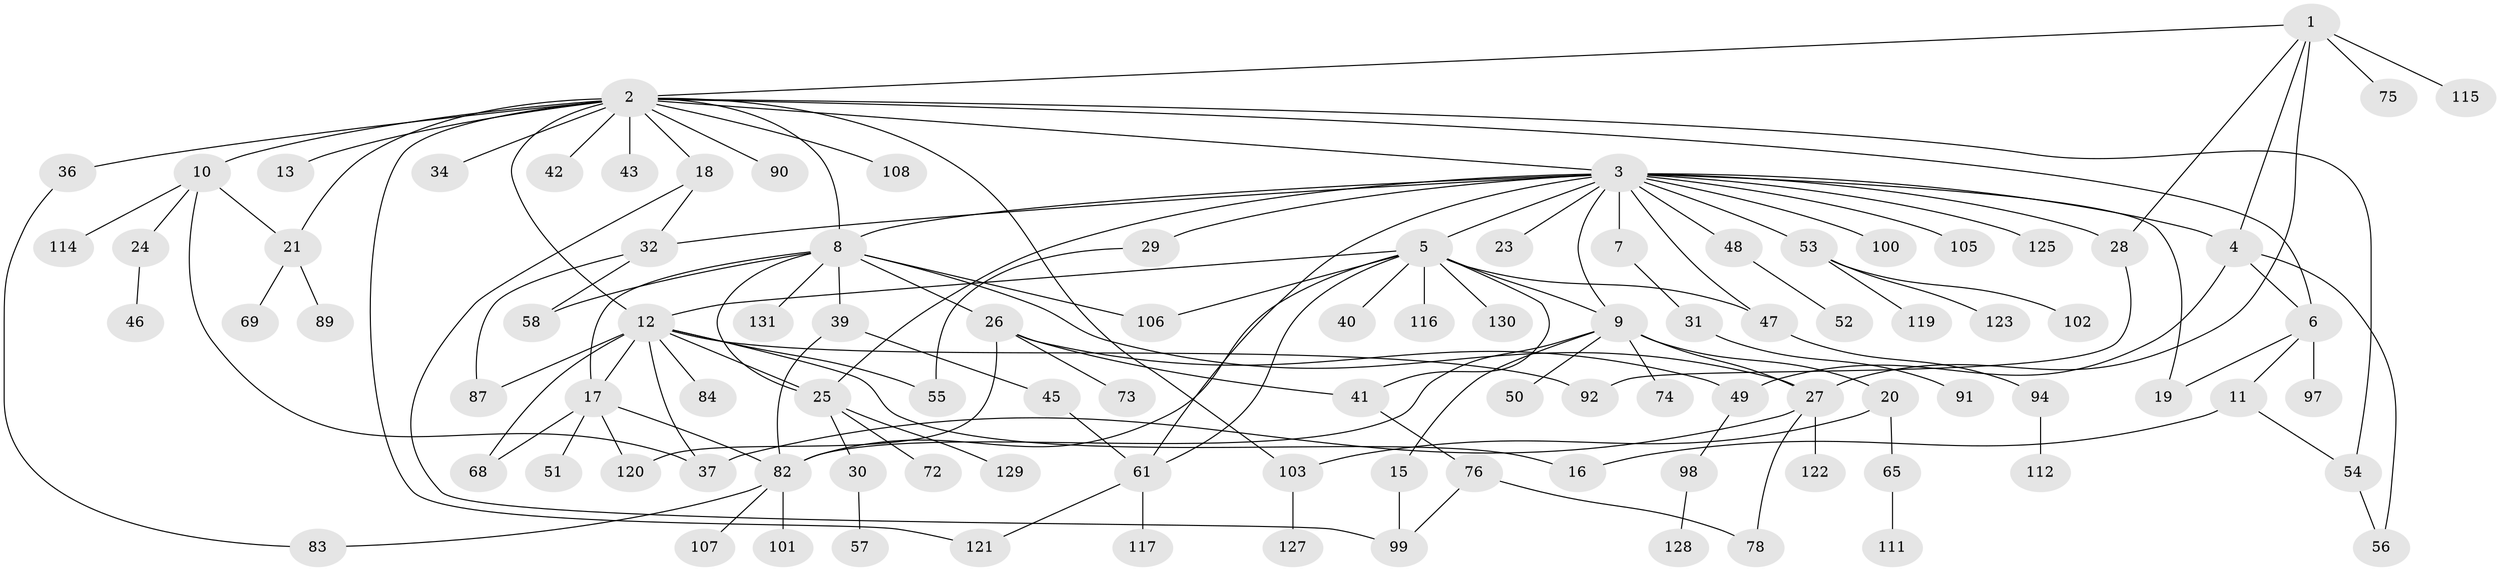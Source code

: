 // Generated by graph-tools (version 1.1) at 2025/23/03/03/25 07:23:55]
// undirected, 99 vertices, 138 edges
graph export_dot {
graph [start="1"]
  node [color=gray90,style=filled];
  1;
  2 [super="+35"];
  3 [super="+63"];
  4 [super="+86"];
  5 [super="+79"];
  6 [super="+59"];
  7;
  8 [super="+64"];
  9 [super="+95"];
  10 [super="+22"];
  11 [super="+81"];
  12 [super="+14"];
  13;
  15 [super="+62"];
  16;
  17 [super="+113"];
  18 [super="+132"];
  19;
  20 [super="+44"];
  21 [super="+33"];
  23;
  24 [super="+88"];
  25 [super="+38"];
  26 [super="+67"];
  27 [super="+96"];
  28;
  29 [super="+80"];
  30 [super="+110"];
  31;
  32;
  34;
  36;
  37 [super="+85"];
  39 [super="+66"];
  40;
  41;
  42;
  43 [super="+104"];
  45;
  46;
  47 [super="+70"];
  48;
  49 [super="+77"];
  50;
  51;
  52;
  53 [super="+60"];
  54 [super="+109"];
  55;
  56;
  57;
  58;
  61 [super="+71"];
  65;
  68;
  69;
  72;
  73;
  74;
  75;
  76 [super="+126"];
  78;
  82 [super="+124"];
  83 [super="+93"];
  84;
  87;
  89;
  90;
  91;
  92;
  94;
  97;
  98;
  99;
  100;
  101;
  102;
  103 [super="+118"];
  105;
  106;
  107;
  108;
  111;
  112;
  114;
  115;
  116;
  117;
  119;
  120;
  121;
  122;
  123;
  125;
  127;
  128;
  129;
  130;
  131;
  1 -- 2;
  1 -- 27;
  1 -- 28;
  1 -- 75;
  1 -- 115;
  1 -- 4;
  2 -- 3;
  2 -- 6;
  2 -- 8;
  2 -- 10 [weight=2];
  2 -- 12;
  2 -- 13;
  2 -- 18;
  2 -- 21;
  2 -- 34;
  2 -- 36;
  2 -- 90;
  2 -- 42;
  2 -- 121;
  2 -- 43;
  2 -- 108;
  2 -- 54;
  2 -- 103;
  3 -- 4;
  3 -- 5;
  3 -- 7;
  3 -- 8;
  3 -- 9;
  3 -- 19;
  3 -- 23;
  3 -- 25;
  3 -- 28;
  3 -- 29;
  3 -- 32;
  3 -- 48;
  3 -- 53;
  3 -- 61;
  3 -- 100;
  3 -- 105;
  3 -- 125;
  3 -- 47;
  4 -- 6;
  4 -- 49;
  4 -- 56;
  5 -- 9;
  5 -- 12;
  5 -- 40;
  5 -- 41;
  5 -- 47;
  5 -- 61;
  5 -- 82;
  5 -- 106;
  5 -- 116;
  5 -- 130;
  6 -- 11;
  6 -- 19;
  6 -- 97;
  7 -- 31;
  8 -- 17;
  8 -- 25;
  8 -- 26;
  8 -- 27;
  8 -- 39;
  8 -- 58;
  8 -- 106;
  8 -- 131;
  9 -- 15;
  9 -- 20;
  9 -- 27;
  9 -- 50;
  9 -- 74;
  9 -- 82;
  10 -- 114;
  10 -- 37;
  10 -- 24;
  10 -- 21;
  11 -- 16;
  11 -- 54;
  12 -- 68;
  12 -- 37;
  12 -- 16;
  12 -- 17;
  12 -- 84;
  12 -- 55;
  12 -- 87;
  12 -- 25;
  12 -- 92;
  15 -- 99;
  17 -- 51;
  17 -- 82;
  17 -- 120;
  17 -- 68;
  18 -- 32;
  18 -- 99;
  20 -- 65;
  20 -- 103;
  21 -- 69;
  21 -- 89;
  24 -- 46;
  25 -- 30;
  25 -- 72;
  25 -- 129;
  26 -- 73;
  26 -- 49;
  26 -- 120;
  26 -- 41;
  27 -- 37;
  27 -- 122;
  27 -- 78;
  28 -- 92;
  29 -- 55;
  30 -- 57;
  31 -- 91;
  32 -- 58;
  32 -- 87;
  36 -- 83;
  39 -- 45;
  39 -- 82;
  41 -- 76;
  45 -- 61;
  47 -- 94;
  48 -- 52;
  49 -- 98;
  53 -- 102;
  53 -- 119;
  53 -- 123;
  54 -- 56;
  61 -- 117;
  61 -- 121;
  65 -- 111;
  76 -- 78;
  76 -- 99;
  82 -- 101;
  82 -- 107;
  82 -- 83;
  94 -- 112;
  98 -- 128;
  103 -- 127;
}
